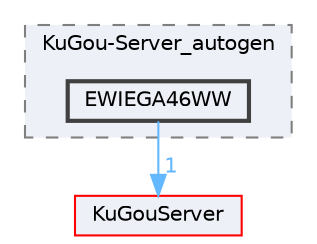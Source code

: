 digraph "EWIEGA46WW"
{
 // LATEX_PDF_SIZE
  bgcolor="transparent";
  edge [fontname=Helvetica,fontsize=10,labelfontname=Helvetica,labelfontsize=10];
  node [fontname=Helvetica,fontsize=10,shape=box,height=0.2,width=0.4];
  compound=true
  subgraph clusterdir_a5efb53a41d652846e4c2ddeb196e85d {
    graph [ bgcolor="#edf0f7", pencolor="grey50", label="KuGou-Server_autogen", fontname=Helvetica,fontsize=10 style="filled,dashed", URL="dir_a5efb53a41d652846e4c2ddeb196e85d.html",tooltip=""]
  dir_ca5c33656e46d1f689c6c733c13b09d4 [label="EWIEGA46WW", fillcolor="#edf0f7", color="grey25", style="filled,bold", URL="dir_ca5c33656e46d1f689c6c733c13b09d4.html",tooltip=""];
  }
  dir_e72918b9f0e93adee7ec62635d44a38d [label="KuGouServer", fillcolor="#edf0f7", color="red", style="filled", URL="dir_e72918b9f0e93adee7ec62635d44a38d.html",tooltip=""];
  dir_ca5c33656e46d1f689c6c733c13b09d4->dir_e72918b9f0e93adee7ec62635d44a38d [headlabel="1", labeldistance=1.5 headhref="dir_000091_000170.html" href="dir_000091_000170.html" color="steelblue1" fontcolor="steelblue1"];
}
